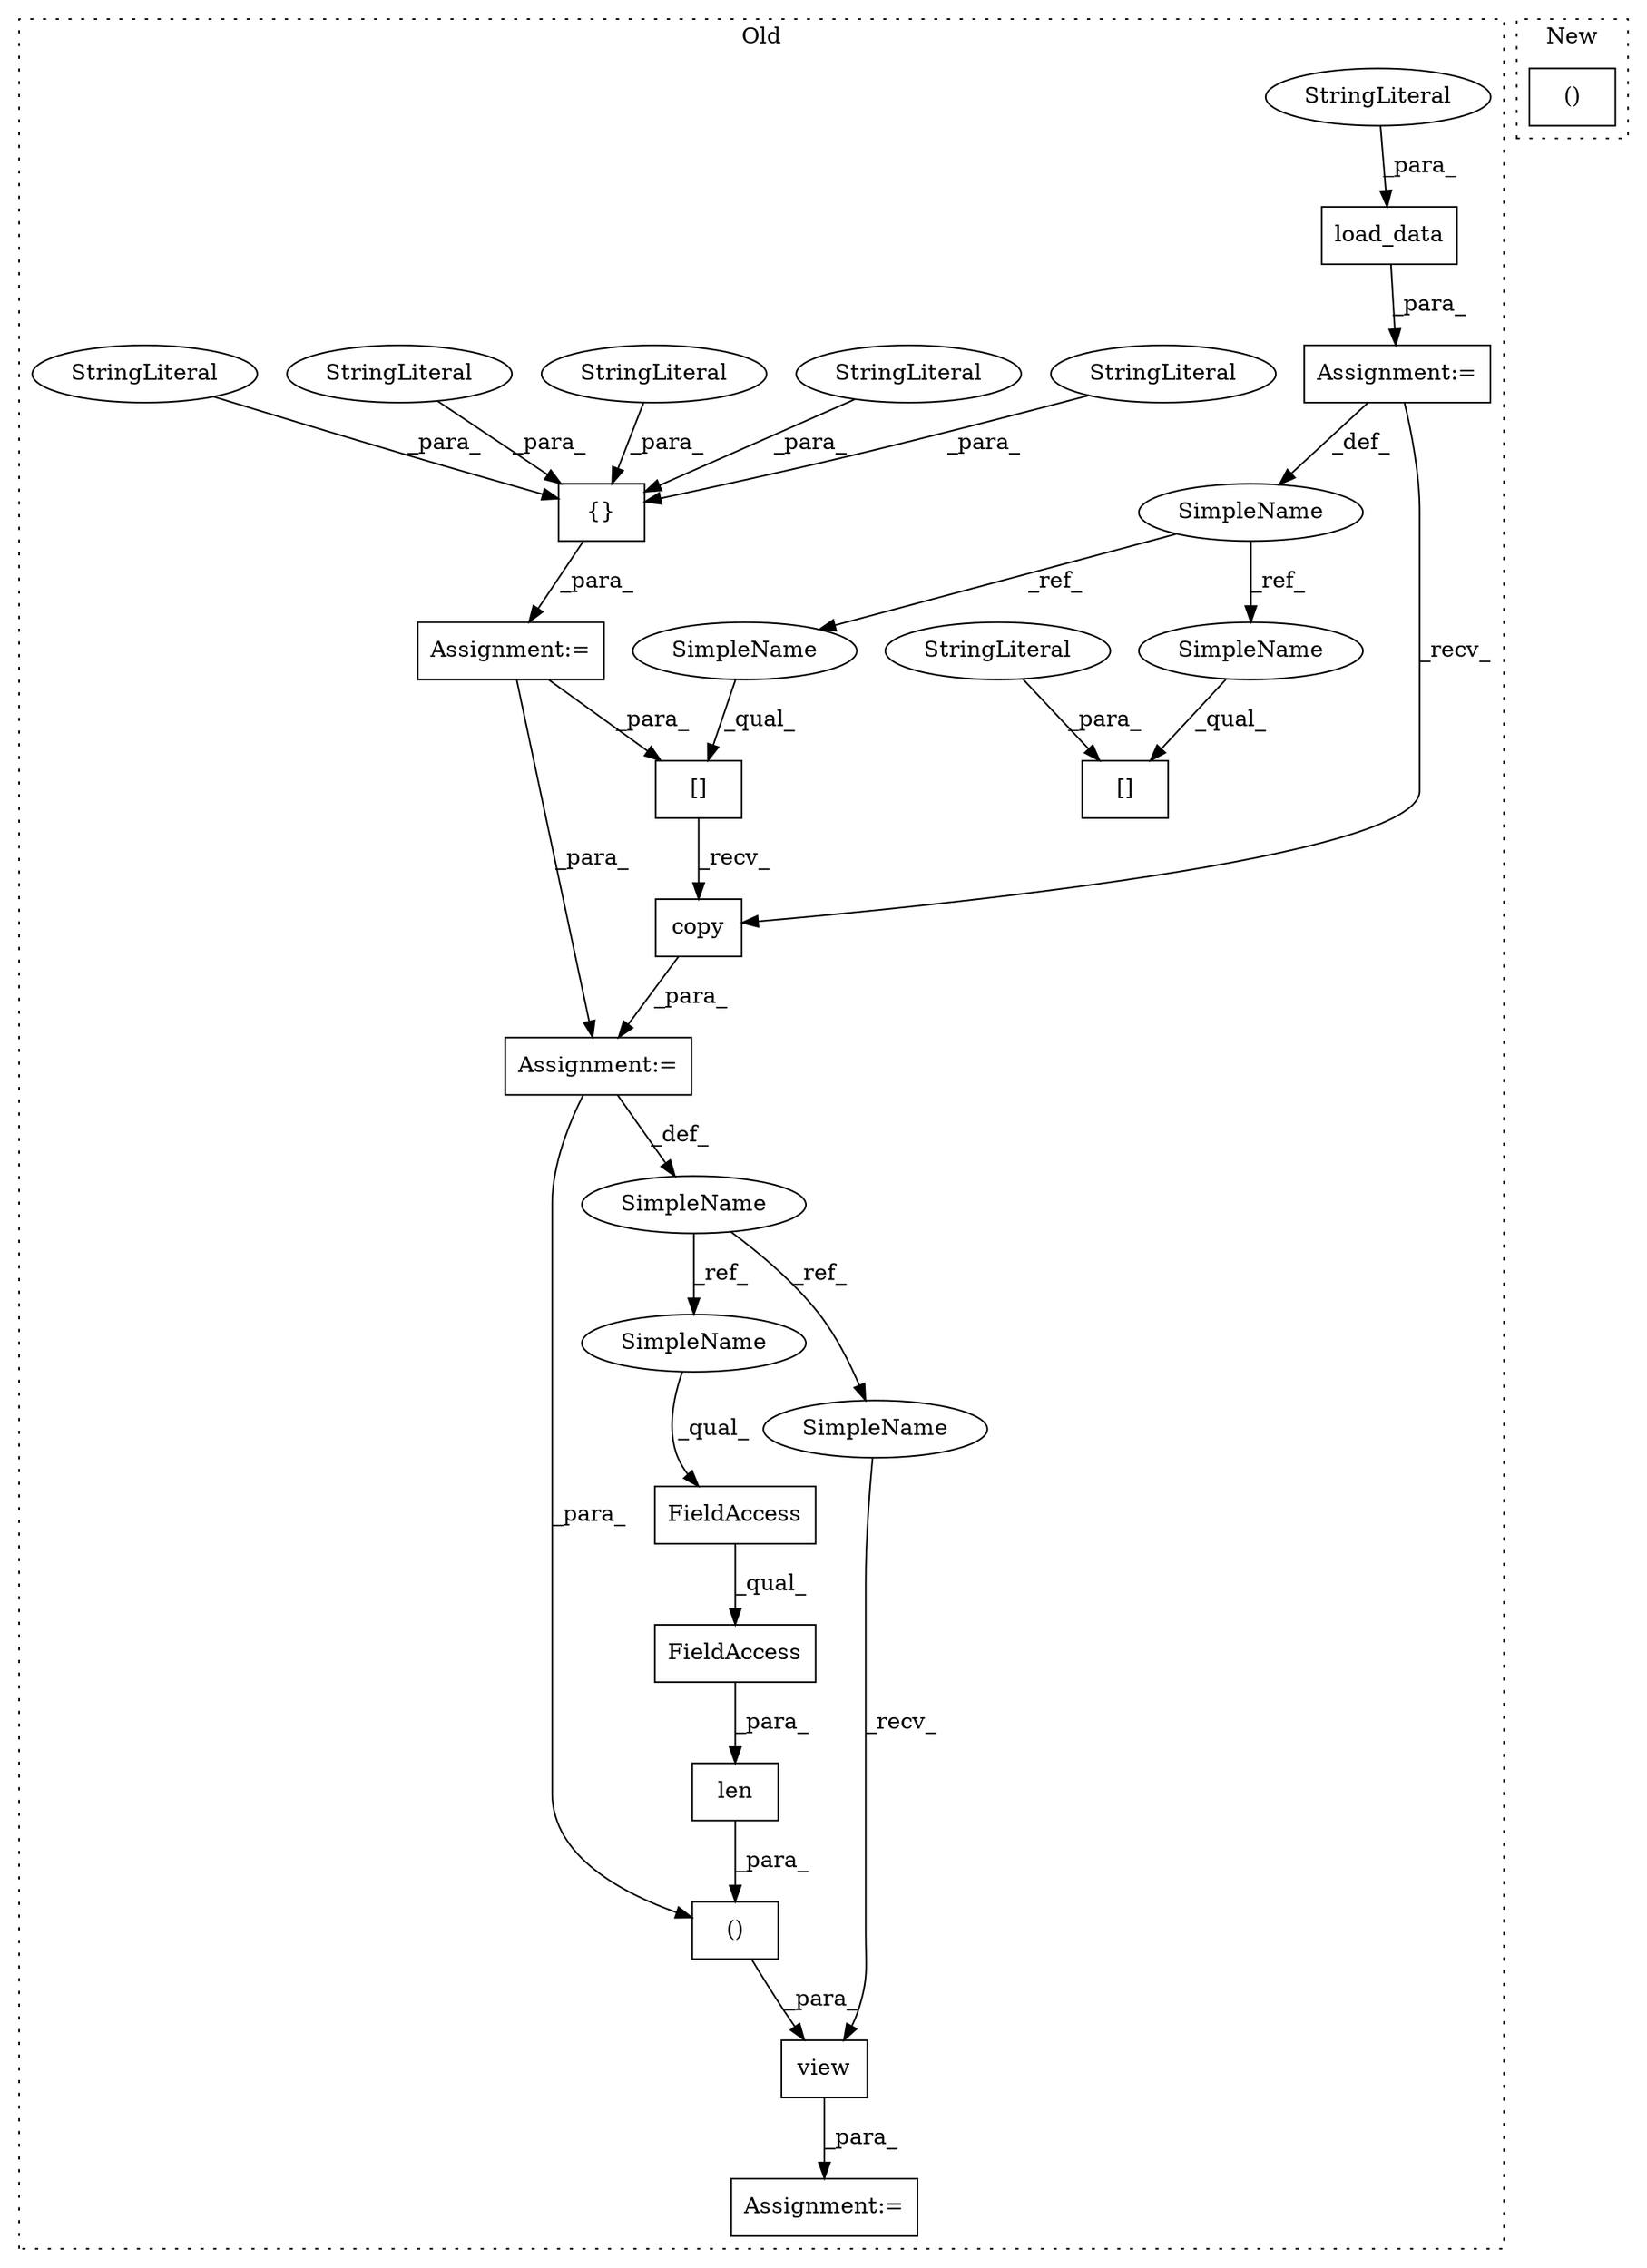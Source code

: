 digraph G {
subgraph cluster0 {
1 [label="view" a="32" s="2130,2176" l="10,2" shape="box"];
3 [label="Assignment:=" a="7" s="2127" l="1" shape="box"];
4 [label="len" a="32" s="2158,2175" l="4,1" shape="box"];
5 [label="()" a="106" s="2140" l="36" shape="box"];
6 [label="{}" a="4" s="2028,2089" l="1,1" shape="box"];
7 [label="[]" a="2" s="2098,2112" l="9,1" shape="box"];
8 [label="FieldAccess" a="22" s="2162" l="13" shape="box"];
9 [label="FieldAccess" a="22" s="2162" l="7" shape="box"];
10 [label="StringLiteral" a="45" s="2059" l="8" shape="ellipse"];
11 [label="StringLiteral" a="45" s="2038" l="6" shape="ellipse"];
12 [label="StringLiteral" a="45" s="2051" l="7" shape="ellipse"];
13 [label="StringLiteral" a="45" s="2045" l="5" shape="ellipse"];
14 [label="StringLiteral" a="45" s="2029" l="8" shape="ellipse"];
15 [label="Assignment:=" a="7" s="1977" l="1" shape="box"];
16 [label="load_data" a="32" s="1983,2003" l="10,1" shape="box"];
17 [label="StringLiteral" a="45" s="1993" l="10" shape="ellipse"];
18 [label="[]" a="2" s="2186,2205" l="9,1" shape="box"];
19 [label="SimpleName" a="42" s="1969" l="8" shape="ellipse"];
20 [label="StringLiteral" a="45" s="2195" l="10" shape="ellipse"];
21 [label="SimpleName" a="42" s="2096" l="1" shape="ellipse"];
22 [label="copy" a="32" s="2114" l="6" shape="box"];
23 [label="Assignment:=" a="7" s="2097" l="1" shape="box"];
24 [label="Assignment:=" a="7" s="2015" l="1" shape="box"];
25 [label="SimpleName" a="42" s="2162" l="1" shape="ellipse"];
26 [label="SimpleName" a="42" s="2128" l="1" shape="ellipse"];
27 [label="SimpleName" a="42" s="2186" l="8" shape="ellipse"];
28 [label="SimpleName" a="42" s="2098" l="8" shape="ellipse"];
label = "Old";
style="dotted";
}
subgraph cluster1 {
2 [label="()" a="106" s="1799" l="15" shape="box"];
label = "New";
style="dotted";
}
1 -> 3 [label="_para_"];
4 -> 5 [label="_para_"];
5 -> 1 [label="_para_"];
6 -> 24 [label="_para_"];
7 -> 22 [label="_recv_"];
8 -> 4 [label="_para_"];
9 -> 8 [label="_qual_"];
10 -> 6 [label="_para_"];
11 -> 6 [label="_para_"];
12 -> 6 [label="_para_"];
13 -> 6 [label="_para_"];
14 -> 6 [label="_para_"];
15 -> 22 [label="_recv_"];
15 -> 19 [label="_def_"];
16 -> 15 [label="_para_"];
17 -> 16 [label="_para_"];
19 -> 28 [label="_ref_"];
19 -> 27 [label="_ref_"];
20 -> 18 [label="_para_"];
21 -> 25 [label="_ref_"];
21 -> 26 [label="_ref_"];
22 -> 23 [label="_para_"];
23 -> 5 [label="_para_"];
23 -> 21 [label="_def_"];
24 -> 23 [label="_para_"];
24 -> 7 [label="_para_"];
25 -> 9 [label="_qual_"];
26 -> 1 [label="_recv_"];
27 -> 18 [label="_qual_"];
28 -> 7 [label="_qual_"];
}